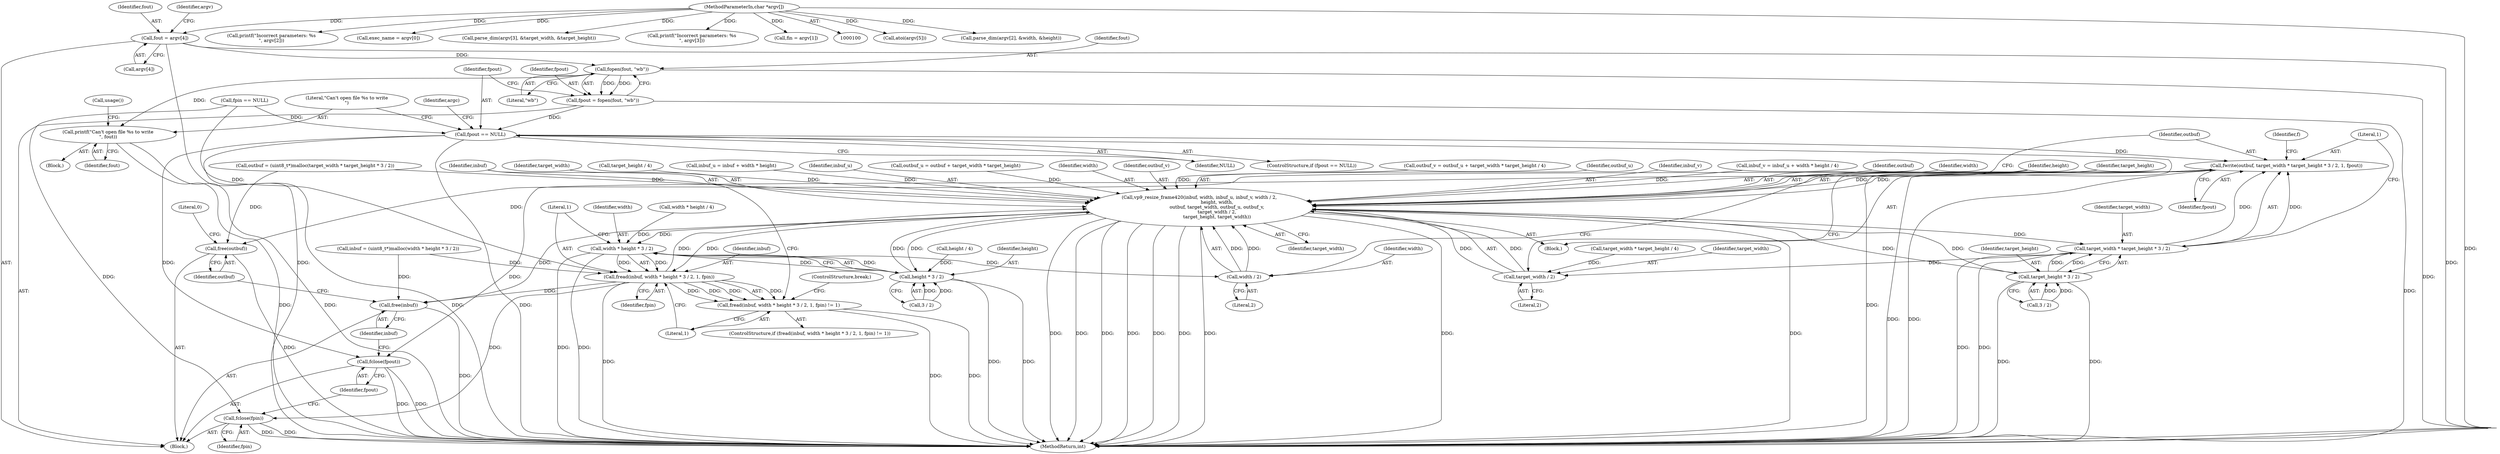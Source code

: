 digraph "0_Android_5a9753fca56f0eeb9f61e342b2fccffc364f9426_4@array" {
"1000140" [label="(Call,fout = argv[4])"];
"1000102" [label="(MethodParameterIn,char *argv[])"];
"1000201" [label="(Call,fopen(fout, \"wb\"))"];
"1000199" [label="(Call,fpout = fopen(fout, \"wb\"))"];
"1000205" [label="(Call,fpout == NULL)"];
"1000345" [label="(Call,fwrite(outbuf, target_width * target_height * 3 / 2, 1, fpout))"];
"1000326" [label="(Call,vp9_resize_frame420(inbuf, width, inbuf_u, inbuf_v, width / 2,\n                        height, width,\n                        outbuf, target_width, outbuf_u, outbuf_v,\n                        target_width / 2,\n                        target_height, target_width))"];
"1000313" [label="(Call,fread(inbuf, width * height * 3 / 2, 1, fpin))"];
"1000312" [label="(Call,fread(inbuf, width * height * 3 / 2, 1, fpin) != 1)"];
"1000361" [label="(Call,fclose(fpin))"];
"1000365" [label="(Call,free(inbuf))"];
"1000315" [label="(Call,width * height * 3 / 2)"];
"1000331" [label="(Call,width / 2)"];
"1000317" [label="(Call,height * 3 / 2)"];
"1000347" [label="(Call,target_width * target_height * 3 / 2)"];
"1000340" [label="(Call,target_width / 2)"];
"1000349" [label="(Call,target_height * 3 / 2)"];
"1000363" [label="(Call,fclose(fpout))"];
"1000367" [label="(Call,free(outbuf))"];
"1000209" [label="(Call,printf(\"Can't open file %s to write\n\", fout))"];
"1000325" [label="(ControlStructure,break;)"];
"1000298" [label="(Call,target_width * target_height / 4)"];
"1000362" [label="(Identifier,fpin)"];
"1000221" [label="(Call,atoi(argv[5]))"];
"1000317" [label="(Call,height * 3 / 2)"];
"1000340" [label="(Call,target_width / 2)"];
"1000368" [label="(Identifier,outbuf)"];
"1000322" [label="(Literal,1)"];
"1000345" [label="(Call,fwrite(outbuf, target_width * target_height * 3 / 2, 1, fpout))"];
"1000209" [label="(Call,printf(\"Can't open file %s to write\n\", fout))"];
"1000247" [label="(Call,inbuf = (uint8_t*)malloc(width * height * 3 / 2))"];
"1000103" [label="(Block,)"];
"1000341" [label="(Identifier,target_width)"];
"1000339" [label="(Identifier,outbuf_v)"];
"1000147" [label="(Call,parse_dim(argv[2], &width, &height))"];
"1000343" [label="(Identifier,target_height)"];
"1000208" [label="(Block,)"];
"1000294" [label="(Call,outbuf_v = outbuf_u + target_width * target_height / 4)"];
"1000284" [label="(Call,height / 4)"];
"1000217" [label="(Identifier,argc)"];
"1000346" [label="(Identifier,outbuf)"];
"1000338" [label="(Identifier,outbuf_u)"];
"1000315" [label="(Call,width * height * 3 / 2)"];
"1000204" [label="(ControlStructure,if (fpout == NULL))"];
"1000212" [label="(Call,usage())"];
"1000365" [label="(Call,free(inbuf))"];
"1000318" [label="(Identifier,height)"];
"1000282" [label="(Call,width * height / 4)"];
"1000156" [label="(Call,printf(\"Incorrect parameters: %s\n\", argv[2]))"];
"1000354" [label="(Literal,1)"];
"1000203" [label="(Literal,\"wb\")"];
"1000334" [label="(Identifier,height)"];
"1000205" [label="(Call,fpout == NULL)"];
"1000140" [label="(Call,fout = argv[4])"];
"1000364" [label="(Identifier,fpout)"];
"1000141" [label="(Identifier,fout)"];
"1000349" [label="(Call,target_height * 3 / 2)"];
"1000202" [label="(Identifier,fout)"];
"1000351" [label="(Call,3 / 2)"];
"1000149" [label="(Identifier,argv)"];
"1000210" [label="(Literal,\"Can't open file %s to write\n\")"];
"1000330" [label="(Identifier,inbuf_v)"];
"1000278" [label="(Call,inbuf_v = inbuf_u + width * height / 4)"];
"1000102" [label="(MethodParameterIn,char *argv[])"];
"1000344" [label="(Identifier,target_width)"];
"1000201" [label="(Call,fopen(fout, \"wb\"))"];
"1000347" [label="(Call,target_width * target_height * 3 / 2)"];
"1000366" [label="(Identifier,inbuf)"];
"1000312" [label="(Call,fread(inbuf, width * height * 3 / 2, 1, fpin) != 1)"];
"1000332" [label="(Identifier,width)"];
"1000316" [label="(Identifier,width)"];
"1000311" [label="(ControlStructure,if (fread(inbuf, width * height * 3 / 2, 1, fpin) != 1))"];
"1000314" [label="(Identifier,inbuf)"];
"1000120" [label="(Call,exec_name = argv[0])"];
"1000326" [label="(Call,vp9_resize_frame420(inbuf, width, inbuf_u, inbuf_v, width / 2,\n                        height, width,\n                        outbuf, target_width, outbuf_u, outbuf_v,\n                        target_width / 2,\n                        target_height, target_width))"];
"1000189" [label="(Call,fpin == NULL)"];
"1000142" [label="(Call,argv[4])"];
"1000361" [label="(Call,fclose(fpin))"];
"1000327" [label="(Identifier,inbuf)"];
"1000259" [label="(Call,outbuf = (uint8_t*)malloc(target_width * target_height * 3 / 2))"];
"1000336" [label="(Identifier,outbuf)"];
"1000328" [label="(Identifier,width)"];
"1000342" [label="(Literal,2)"];
"1000337" [label="(Identifier,target_width)"];
"1000370" [label="(Literal,0)"];
"1000300" [label="(Call,target_height / 4)"];
"1000350" [label="(Identifier,target_height)"];
"1000323" [label="(Identifier,fpin)"];
"1000206" [label="(Identifier,fpout)"];
"1000211" [label="(Identifier,fout)"];
"1000271" [label="(Call,inbuf_u = inbuf + width * height)"];
"1000166" [label="(Call,parse_dim(argv[3], &target_width, &target_height))"];
"1000333" [label="(Literal,2)"];
"1000329" [label="(Identifier,inbuf_u)"];
"1000355" [label="(Identifier,fpout)"];
"1000367" [label="(Call,free(outbuf))"];
"1000199" [label="(Call,fpout = fopen(fout, \"wb\"))"];
"1000357" [label="(Identifier,f)"];
"1000200" [label="(Identifier,fpout)"];
"1000313" [label="(Call,fread(inbuf, width * height * 3 / 2, 1, fpin))"];
"1000287" [label="(Call,outbuf_u = outbuf + target_width * target_height)"];
"1000310" [label="(Block,)"];
"1000207" [label="(Identifier,NULL)"];
"1000371" [label="(MethodReturn,int)"];
"1000175" [label="(Call,printf(\"Incorrect parameters: %s\n\", argv[3]))"];
"1000331" [label="(Call,width / 2)"];
"1000363" [label="(Call,fclose(fpout))"];
"1000135" [label="(Call,fin = argv[1])"];
"1000319" [label="(Call,3 / 2)"];
"1000324" [label="(Literal,1)"];
"1000335" [label="(Identifier,width)"];
"1000348" [label="(Identifier,target_width)"];
"1000140" -> "1000103"  [label="AST: "];
"1000140" -> "1000142"  [label="CFG: "];
"1000141" -> "1000140"  [label="AST: "];
"1000142" -> "1000140"  [label="AST: "];
"1000149" -> "1000140"  [label="CFG: "];
"1000140" -> "1000371"  [label="DDG: "];
"1000140" -> "1000371"  [label="DDG: "];
"1000102" -> "1000140"  [label="DDG: "];
"1000140" -> "1000201"  [label="DDG: "];
"1000102" -> "1000100"  [label="AST: "];
"1000102" -> "1000371"  [label="DDG: "];
"1000102" -> "1000120"  [label="DDG: "];
"1000102" -> "1000135"  [label="DDG: "];
"1000102" -> "1000147"  [label="DDG: "];
"1000102" -> "1000156"  [label="DDG: "];
"1000102" -> "1000166"  [label="DDG: "];
"1000102" -> "1000175"  [label="DDG: "];
"1000102" -> "1000221"  [label="DDG: "];
"1000201" -> "1000199"  [label="AST: "];
"1000201" -> "1000203"  [label="CFG: "];
"1000202" -> "1000201"  [label="AST: "];
"1000203" -> "1000201"  [label="AST: "];
"1000199" -> "1000201"  [label="CFG: "];
"1000201" -> "1000371"  [label="DDG: "];
"1000201" -> "1000199"  [label="DDG: "];
"1000201" -> "1000199"  [label="DDG: "];
"1000201" -> "1000209"  [label="DDG: "];
"1000199" -> "1000103"  [label="AST: "];
"1000200" -> "1000199"  [label="AST: "];
"1000206" -> "1000199"  [label="CFG: "];
"1000199" -> "1000371"  [label="DDG: "];
"1000199" -> "1000205"  [label="DDG: "];
"1000205" -> "1000204"  [label="AST: "];
"1000205" -> "1000207"  [label="CFG: "];
"1000206" -> "1000205"  [label="AST: "];
"1000207" -> "1000205"  [label="AST: "];
"1000210" -> "1000205"  [label="CFG: "];
"1000217" -> "1000205"  [label="CFG: "];
"1000205" -> "1000371"  [label="DDG: "];
"1000205" -> "1000371"  [label="DDG: "];
"1000205" -> "1000371"  [label="DDG: "];
"1000189" -> "1000205"  [label="DDG: "];
"1000205" -> "1000345"  [label="DDG: "];
"1000205" -> "1000363"  [label="DDG: "];
"1000345" -> "1000310"  [label="AST: "];
"1000345" -> "1000355"  [label="CFG: "];
"1000346" -> "1000345"  [label="AST: "];
"1000347" -> "1000345"  [label="AST: "];
"1000354" -> "1000345"  [label="AST: "];
"1000355" -> "1000345"  [label="AST: "];
"1000357" -> "1000345"  [label="CFG: "];
"1000345" -> "1000371"  [label="DDG: "];
"1000345" -> "1000371"  [label="DDG: "];
"1000345" -> "1000326"  [label="DDG: "];
"1000326" -> "1000345"  [label="DDG: "];
"1000347" -> "1000345"  [label="DDG: "];
"1000347" -> "1000345"  [label="DDG: "];
"1000345" -> "1000363"  [label="DDG: "];
"1000345" -> "1000367"  [label="DDG: "];
"1000326" -> "1000310"  [label="AST: "];
"1000326" -> "1000344"  [label="CFG: "];
"1000327" -> "1000326"  [label="AST: "];
"1000328" -> "1000326"  [label="AST: "];
"1000329" -> "1000326"  [label="AST: "];
"1000330" -> "1000326"  [label="AST: "];
"1000331" -> "1000326"  [label="AST: "];
"1000334" -> "1000326"  [label="AST: "];
"1000335" -> "1000326"  [label="AST: "];
"1000336" -> "1000326"  [label="AST: "];
"1000337" -> "1000326"  [label="AST: "];
"1000338" -> "1000326"  [label="AST: "];
"1000339" -> "1000326"  [label="AST: "];
"1000340" -> "1000326"  [label="AST: "];
"1000343" -> "1000326"  [label="AST: "];
"1000344" -> "1000326"  [label="AST: "];
"1000346" -> "1000326"  [label="CFG: "];
"1000326" -> "1000371"  [label="DDG: "];
"1000326" -> "1000371"  [label="DDG: "];
"1000326" -> "1000371"  [label="DDG: "];
"1000326" -> "1000371"  [label="DDG: "];
"1000326" -> "1000371"  [label="DDG: "];
"1000326" -> "1000371"  [label="DDG: "];
"1000326" -> "1000371"  [label="DDG: "];
"1000326" -> "1000371"  [label="DDG: "];
"1000326" -> "1000371"  [label="DDG: "];
"1000326" -> "1000313"  [label="DDG: "];
"1000326" -> "1000315"  [label="DDG: "];
"1000326" -> "1000317"  [label="DDG: "];
"1000313" -> "1000326"  [label="DDG: "];
"1000331" -> "1000326"  [label="DDG: "];
"1000331" -> "1000326"  [label="DDG: "];
"1000271" -> "1000326"  [label="DDG: "];
"1000278" -> "1000326"  [label="DDG: "];
"1000317" -> "1000326"  [label="DDG: "];
"1000259" -> "1000326"  [label="DDG: "];
"1000340" -> "1000326"  [label="DDG: "];
"1000340" -> "1000326"  [label="DDG: "];
"1000287" -> "1000326"  [label="DDG: "];
"1000294" -> "1000326"  [label="DDG: "];
"1000300" -> "1000326"  [label="DDG: "];
"1000349" -> "1000326"  [label="DDG: "];
"1000326" -> "1000347"  [label="DDG: "];
"1000326" -> "1000349"  [label="DDG: "];
"1000326" -> "1000365"  [label="DDG: "];
"1000313" -> "1000312"  [label="AST: "];
"1000313" -> "1000323"  [label="CFG: "];
"1000314" -> "1000313"  [label="AST: "];
"1000315" -> "1000313"  [label="AST: "];
"1000322" -> "1000313"  [label="AST: "];
"1000323" -> "1000313"  [label="AST: "];
"1000324" -> "1000313"  [label="CFG: "];
"1000313" -> "1000371"  [label="DDG: "];
"1000313" -> "1000312"  [label="DDG: "];
"1000313" -> "1000312"  [label="DDG: "];
"1000313" -> "1000312"  [label="DDG: "];
"1000313" -> "1000312"  [label="DDG: "];
"1000247" -> "1000313"  [label="DDG: "];
"1000315" -> "1000313"  [label="DDG: "];
"1000315" -> "1000313"  [label="DDG: "];
"1000189" -> "1000313"  [label="DDG: "];
"1000313" -> "1000361"  [label="DDG: "];
"1000313" -> "1000365"  [label="DDG: "];
"1000312" -> "1000311"  [label="AST: "];
"1000312" -> "1000324"  [label="CFG: "];
"1000324" -> "1000312"  [label="AST: "];
"1000325" -> "1000312"  [label="CFG: "];
"1000327" -> "1000312"  [label="CFG: "];
"1000312" -> "1000371"  [label="DDG: "];
"1000312" -> "1000371"  [label="DDG: "];
"1000361" -> "1000103"  [label="AST: "];
"1000361" -> "1000362"  [label="CFG: "];
"1000362" -> "1000361"  [label="AST: "];
"1000364" -> "1000361"  [label="CFG: "];
"1000361" -> "1000371"  [label="DDG: "];
"1000361" -> "1000371"  [label="DDG: "];
"1000189" -> "1000361"  [label="DDG: "];
"1000365" -> "1000103"  [label="AST: "];
"1000365" -> "1000366"  [label="CFG: "];
"1000366" -> "1000365"  [label="AST: "];
"1000368" -> "1000365"  [label="CFG: "];
"1000365" -> "1000371"  [label="DDG: "];
"1000247" -> "1000365"  [label="DDG: "];
"1000315" -> "1000317"  [label="CFG: "];
"1000316" -> "1000315"  [label="AST: "];
"1000317" -> "1000315"  [label="AST: "];
"1000322" -> "1000315"  [label="CFG: "];
"1000315" -> "1000371"  [label="DDG: "];
"1000315" -> "1000371"  [label="DDG: "];
"1000282" -> "1000315"  [label="DDG: "];
"1000317" -> "1000315"  [label="DDG: "];
"1000317" -> "1000315"  [label="DDG: "];
"1000315" -> "1000331"  [label="DDG: "];
"1000331" -> "1000333"  [label="CFG: "];
"1000332" -> "1000331"  [label="AST: "];
"1000333" -> "1000331"  [label="AST: "];
"1000334" -> "1000331"  [label="CFG: "];
"1000317" -> "1000319"  [label="CFG: "];
"1000318" -> "1000317"  [label="AST: "];
"1000319" -> "1000317"  [label="AST: "];
"1000317" -> "1000371"  [label="DDG: "];
"1000317" -> "1000371"  [label="DDG: "];
"1000284" -> "1000317"  [label="DDG: "];
"1000319" -> "1000317"  [label="DDG: "];
"1000319" -> "1000317"  [label="DDG: "];
"1000347" -> "1000349"  [label="CFG: "];
"1000348" -> "1000347"  [label="AST: "];
"1000349" -> "1000347"  [label="AST: "];
"1000354" -> "1000347"  [label="CFG: "];
"1000347" -> "1000371"  [label="DDG: "];
"1000347" -> "1000371"  [label="DDG: "];
"1000347" -> "1000340"  [label="DDG: "];
"1000349" -> "1000347"  [label="DDG: "];
"1000349" -> "1000347"  [label="DDG: "];
"1000340" -> "1000342"  [label="CFG: "];
"1000341" -> "1000340"  [label="AST: "];
"1000342" -> "1000340"  [label="AST: "];
"1000343" -> "1000340"  [label="CFG: "];
"1000298" -> "1000340"  [label="DDG: "];
"1000349" -> "1000351"  [label="CFG: "];
"1000350" -> "1000349"  [label="AST: "];
"1000351" -> "1000349"  [label="AST: "];
"1000349" -> "1000371"  [label="DDG: "];
"1000349" -> "1000371"  [label="DDG: "];
"1000351" -> "1000349"  [label="DDG: "];
"1000351" -> "1000349"  [label="DDG: "];
"1000363" -> "1000103"  [label="AST: "];
"1000363" -> "1000364"  [label="CFG: "];
"1000364" -> "1000363"  [label="AST: "];
"1000366" -> "1000363"  [label="CFG: "];
"1000363" -> "1000371"  [label="DDG: "];
"1000363" -> "1000371"  [label="DDG: "];
"1000367" -> "1000103"  [label="AST: "];
"1000367" -> "1000368"  [label="CFG: "];
"1000368" -> "1000367"  [label="AST: "];
"1000370" -> "1000367"  [label="CFG: "];
"1000367" -> "1000371"  [label="DDG: "];
"1000259" -> "1000367"  [label="DDG: "];
"1000209" -> "1000208"  [label="AST: "];
"1000209" -> "1000211"  [label="CFG: "];
"1000210" -> "1000209"  [label="AST: "];
"1000211" -> "1000209"  [label="AST: "];
"1000212" -> "1000209"  [label="CFG: "];
"1000209" -> "1000371"  [label="DDG: "];
"1000209" -> "1000371"  [label="DDG: "];
}
